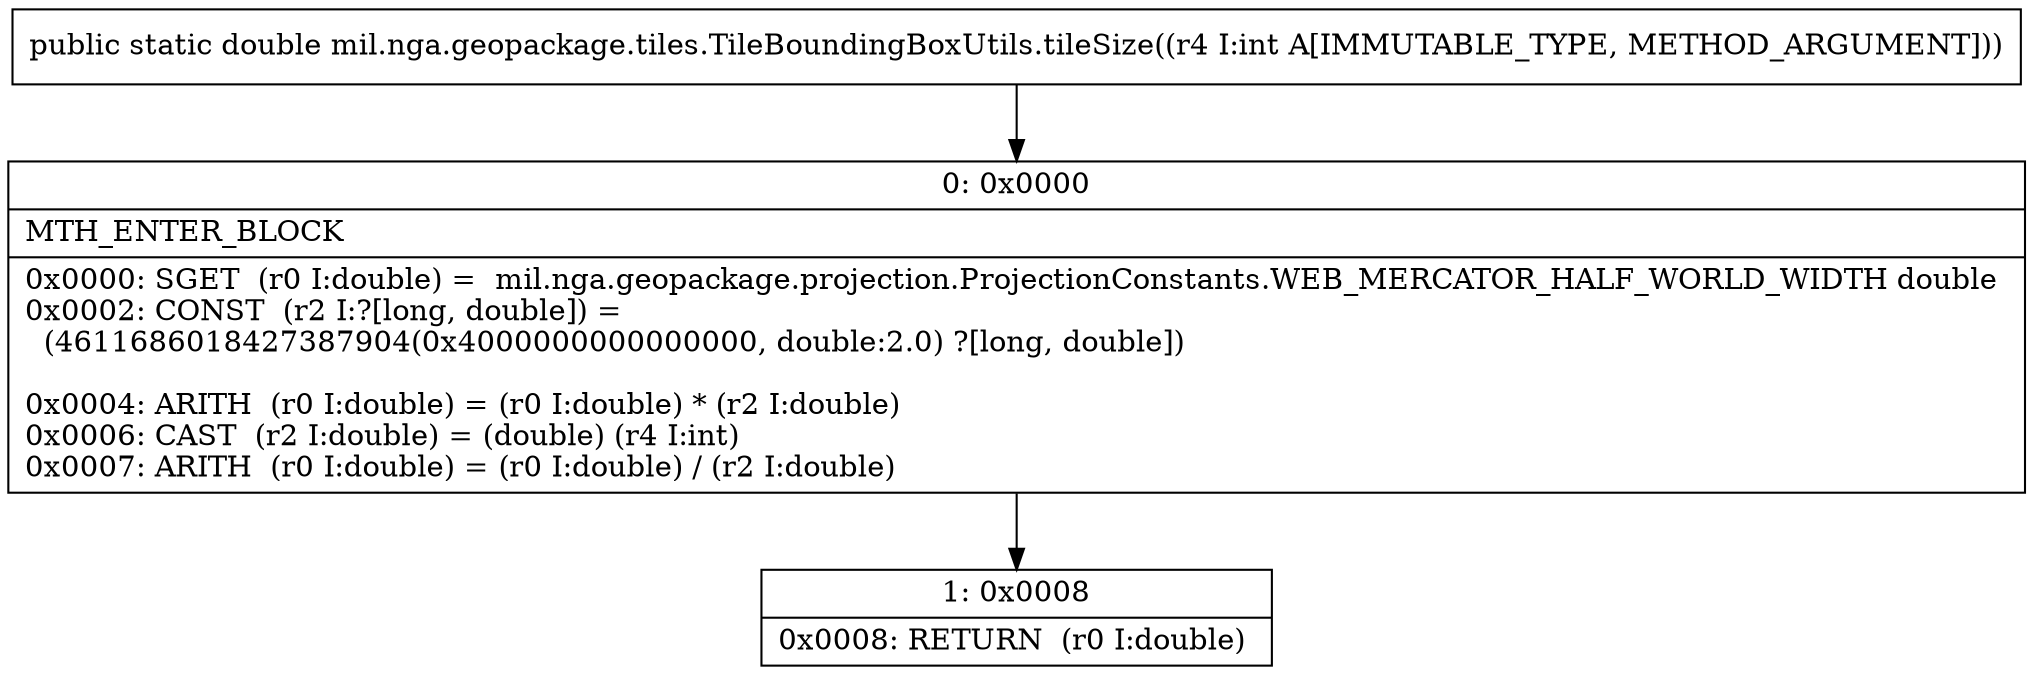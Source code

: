 digraph "CFG formil.nga.geopackage.tiles.TileBoundingBoxUtils.tileSize(I)D" {
Node_0 [shape=record,label="{0\:\ 0x0000|MTH_ENTER_BLOCK\l|0x0000: SGET  (r0 I:double) =  mil.nga.geopackage.projection.ProjectionConstants.WEB_MERCATOR_HALF_WORLD_WIDTH double \l0x0002: CONST  (r2 I:?[long, double]) = \l  (4611686018427387904(0x4000000000000000, double:2.0) ?[long, double])\l \l0x0004: ARITH  (r0 I:double) = (r0 I:double) * (r2 I:double) \l0x0006: CAST  (r2 I:double) = (double) (r4 I:int) \l0x0007: ARITH  (r0 I:double) = (r0 I:double) \/ (r2 I:double) \l}"];
Node_1 [shape=record,label="{1\:\ 0x0008|0x0008: RETURN  (r0 I:double) \l}"];
MethodNode[shape=record,label="{public static double mil.nga.geopackage.tiles.TileBoundingBoxUtils.tileSize((r4 I:int A[IMMUTABLE_TYPE, METHOD_ARGUMENT])) }"];
MethodNode -> Node_0;
Node_0 -> Node_1;
}


